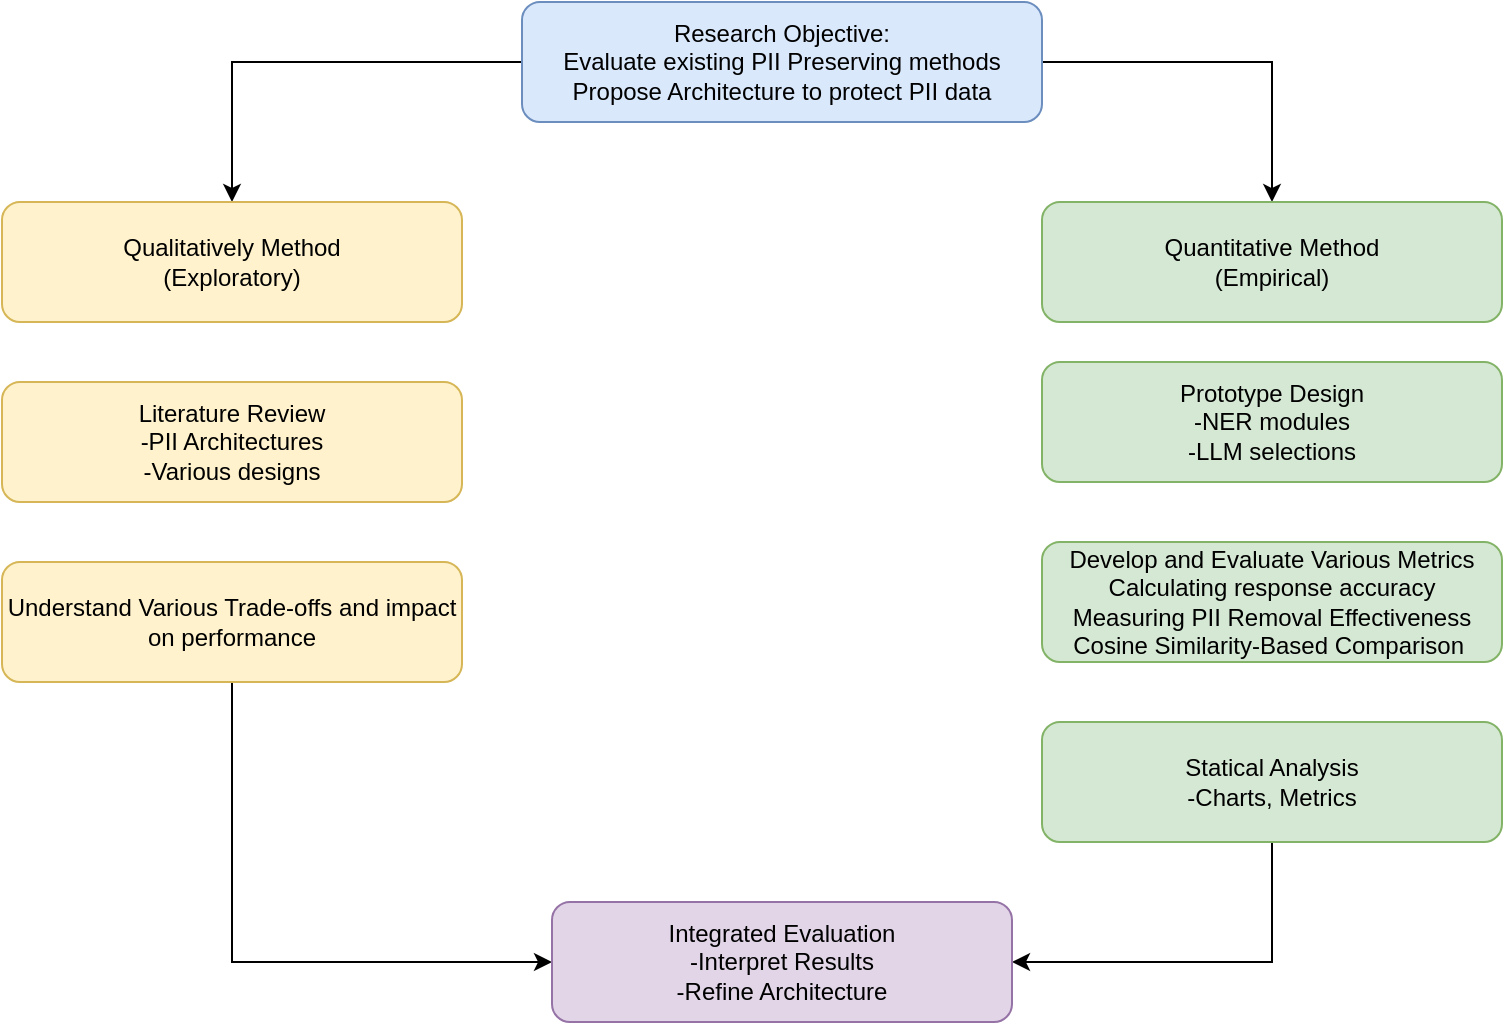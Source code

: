 <mxfile version="28.0.7">
  <diagram name="Page-1" id="rkydW07V58XMsQPYZkNW">
    <mxGraphModel dx="1034" dy="540" grid="0" gridSize="10" guides="1" tooltips="1" connect="1" arrows="1" fold="1" page="1" pageScale="1" pageWidth="850" pageHeight="1100" math="0" shadow="0">
      <root>
        <mxCell id="0" />
        <mxCell id="1" parent="0" />
        <mxCell id="_tVTMNVYnX6nFbaCLk8z-11" style="edgeStyle=orthogonalEdgeStyle;rounded=0;orthogonalLoop=1;jettySize=auto;html=1;" edge="1" parent="1" source="_tVTMNVYnX6nFbaCLk8z-1" target="_tVTMNVYnX6nFbaCLk8z-2">
          <mxGeometry relative="1" as="geometry" />
        </mxCell>
        <mxCell id="_tVTMNVYnX6nFbaCLk8z-12" style="edgeStyle=orthogonalEdgeStyle;rounded=0;orthogonalLoop=1;jettySize=auto;html=1;exitX=1;exitY=0.5;exitDx=0;exitDy=0;" edge="1" parent="1" source="_tVTMNVYnX6nFbaCLk8z-1" target="_tVTMNVYnX6nFbaCLk8z-3">
          <mxGeometry relative="1" as="geometry" />
        </mxCell>
        <mxCell id="_tVTMNVYnX6nFbaCLk8z-1" value="Research Objective:&lt;div&gt;Evaluate existing PII Preserving methods&lt;/div&gt;&lt;div&gt;Propose Architecture to protect PII data&lt;/div&gt;" style="rounded=1;whiteSpace=wrap;html=1;fillColor=#dae8fc;strokeColor=#6c8ebf;" vertex="1" parent="1">
          <mxGeometry x="330" y="70" width="260" height="60" as="geometry" />
        </mxCell>
        <mxCell id="_tVTMNVYnX6nFbaCLk8z-2" value="Qualitatively Method&lt;div&gt;(Exploratory)&lt;/div&gt;" style="rounded=1;whiteSpace=wrap;html=1;fillColor=#fff2cc;strokeColor=#d6b656;" vertex="1" parent="1">
          <mxGeometry x="70" y="170" width="230" height="60" as="geometry" />
        </mxCell>
        <mxCell id="_tVTMNVYnX6nFbaCLk8z-3" value="Quantitative Method&lt;div&gt;(Empirical)&lt;/div&gt;" style="rounded=1;whiteSpace=wrap;html=1;fillColor=#d5e8d4;strokeColor=#82b366;" vertex="1" parent="1">
          <mxGeometry x="590" y="170" width="230" height="60" as="geometry" />
        </mxCell>
        <mxCell id="_tVTMNVYnX6nFbaCLk8z-4" value="Literature Review&lt;div&gt;-PII Architectures&lt;/div&gt;&lt;div&gt;-Various designs&lt;/div&gt;" style="rounded=1;whiteSpace=wrap;html=1;fillColor=#fff2cc;strokeColor=#d6b656;" vertex="1" parent="1">
          <mxGeometry x="70" y="260" width="230" height="60" as="geometry" />
        </mxCell>
        <mxCell id="_tVTMNVYnX6nFbaCLk8z-5" value="Prototype Design&lt;div&gt;-NER modules&lt;/div&gt;&lt;div&gt;-LLM selections&lt;/div&gt;" style="rounded=1;whiteSpace=wrap;html=1;fillColor=#d5e8d4;strokeColor=#82b366;" vertex="1" parent="1">
          <mxGeometry x="590" y="250" width="230" height="60" as="geometry" />
        </mxCell>
        <mxCell id="_tVTMNVYnX6nFbaCLk8z-13" style="edgeStyle=orthogonalEdgeStyle;rounded=0;orthogonalLoop=1;jettySize=auto;html=1;exitX=0.5;exitY=1;exitDx=0;exitDy=0;entryX=0;entryY=0.5;entryDx=0;entryDy=0;" edge="1" parent="1" source="_tVTMNVYnX6nFbaCLk8z-6" target="_tVTMNVYnX6nFbaCLk8z-10">
          <mxGeometry relative="1" as="geometry" />
        </mxCell>
        <mxCell id="_tVTMNVYnX6nFbaCLk8z-6" value="Understand Various Trade-offs and impact on performance" style="rounded=1;whiteSpace=wrap;html=1;fillColor=#fff2cc;strokeColor=#d6b656;" vertex="1" parent="1">
          <mxGeometry x="70" y="350" width="230" height="60" as="geometry" />
        </mxCell>
        <mxCell id="_tVTMNVYnX6nFbaCLk8z-8" value="Develop and Evaluate Various Metrics&lt;div&gt;Calculating response accuracy&lt;/div&gt;&lt;div&gt;Measuring PII Removal Effectiveness&lt;/div&gt;&lt;div&gt;&lt;span style=&quot;background-color: transparent;&quot;&gt;Cosine Similarity-Based Comparison&lt;/span&gt;&amp;nbsp;&lt;/div&gt;" style="rounded=1;whiteSpace=wrap;html=1;fillColor=#d5e8d4;strokeColor=#82b366;" vertex="1" parent="1">
          <mxGeometry x="590" y="340" width="230" height="60" as="geometry" />
        </mxCell>
        <mxCell id="_tVTMNVYnX6nFbaCLk8z-14" style="edgeStyle=orthogonalEdgeStyle;rounded=0;orthogonalLoop=1;jettySize=auto;html=1;exitX=0.5;exitY=1;exitDx=0;exitDy=0;entryX=1;entryY=0.5;entryDx=0;entryDy=0;" edge="1" parent="1" source="_tVTMNVYnX6nFbaCLk8z-9" target="_tVTMNVYnX6nFbaCLk8z-10">
          <mxGeometry relative="1" as="geometry" />
        </mxCell>
        <mxCell id="_tVTMNVYnX6nFbaCLk8z-9" value="Statical Analysis&lt;div&gt;-Charts, Metrics&lt;/div&gt;" style="rounded=1;whiteSpace=wrap;html=1;fillColor=#d5e8d4;strokeColor=#82b366;" vertex="1" parent="1">
          <mxGeometry x="590" y="430" width="230" height="60" as="geometry" />
        </mxCell>
        <mxCell id="_tVTMNVYnX6nFbaCLk8z-10" value="Integrated Evaluation&lt;div&gt;-Interpret Results&lt;/div&gt;&lt;div&gt;-Refine Architecture&lt;/div&gt;" style="rounded=1;whiteSpace=wrap;html=1;fillColor=#e1d5e7;strokeColor=#9673a6;" vertex="1" parent="1">
          <mxGeometry x="345" y="520" width="230" height="60" as="geometry" />
        </mxCell>
      </root>
    </mxGraphModel>
  </diagram>
</mxfile>
